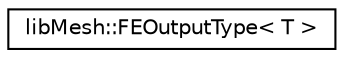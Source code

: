 digraph "类继承关系图"
{
 // INTERACTIVE_SVG=YES
  edge [fontname="Helvetica",fontsize="10",labelfontname="Helvetica",labelfontsize="10"];
  node [fontname="Helvetica",fontsize="10",shape=record];
  rankdir="LR";
  Node1 [label="libMesh::FEOutputType\< T \>",height=0.2,width=0.4,color="black", fillcolor="white", style="filled",URL="$structlibMesh_1_1FEOutputType.html",tooltip="Most finite element types in libMesh are scalar-valued. "];
}
